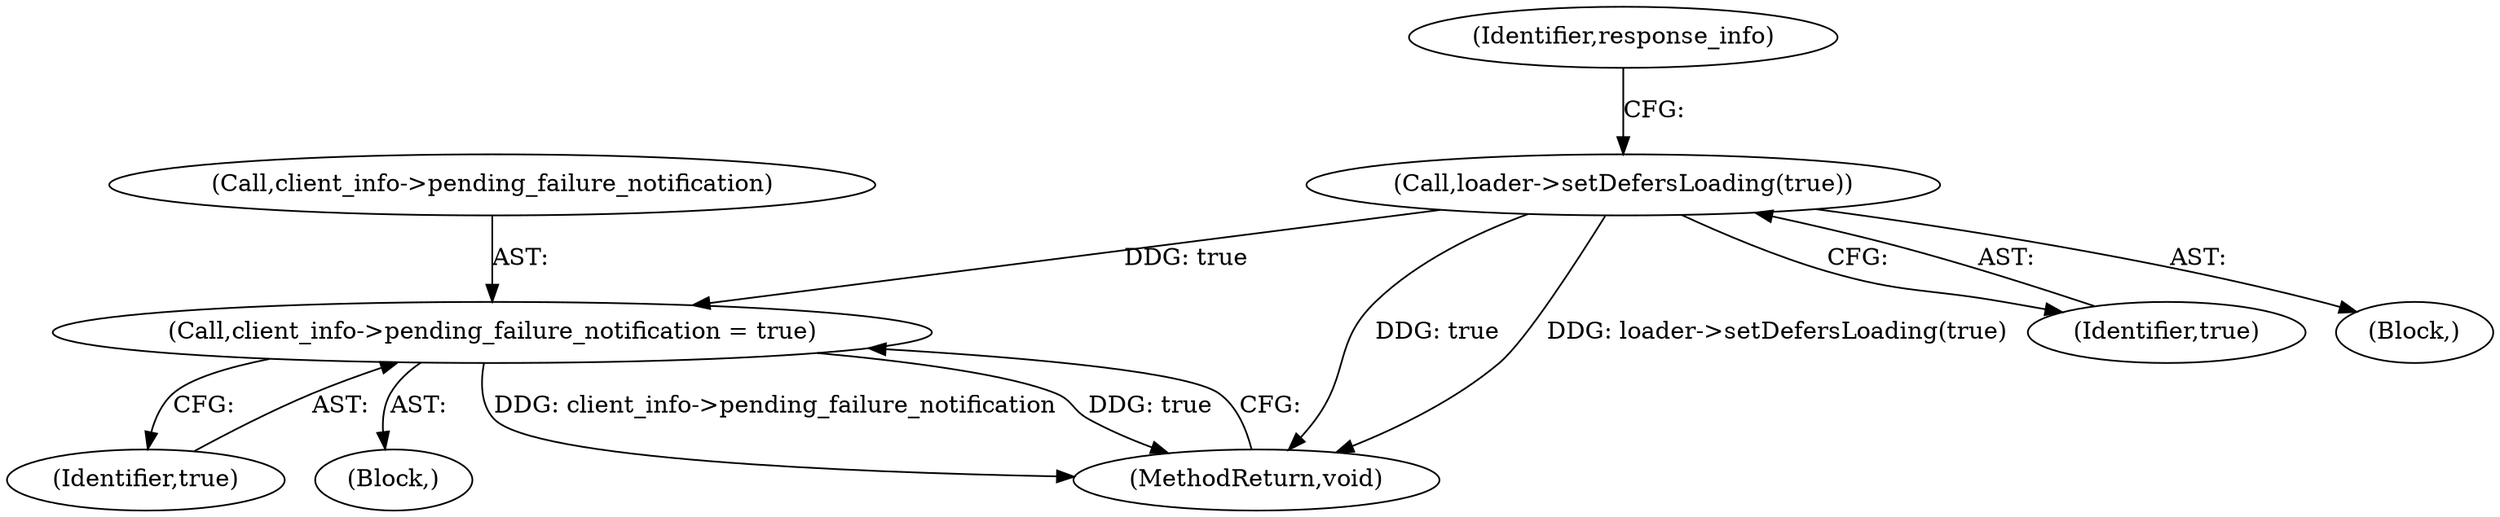 digraph "0_Chrome_ea3d1d84be3d6f97bf50e76511c9e26af6895533_45@pointer" {
"1000267" [label="(Call,client_info->pending_failure_notification = true)"];
"1000205" [label="(Call,loader->setDefersLoading(true))"];
"1000268" [label="(Call,client_info->pending_failure_notification)"];
"1000271" [label="(Identifier,true)"];
"1000206" [label="(Identifier,true)"];
"1000266" [label="(Block,)"];
"1000272" [label="(MethodReturn,void)"];
"1000209" [label="(Identifier,response_info)"];
"1000205" [label="(Call,loader->setDefersLoading(true))"];
"1000103" [label="(Block,)"];
"1000267" [label="(Call,client_info->pending_failure_notification = true)"];
"1000267" -> "1000266"  [label="AST: "];
"1000267" -> "1000271"  [label="CFG: "];
"1000268" -> "1000267"  [label="AST: "];
"1000271" -> "1000267"  [label="AST: "];
"1000272" -> "1000267"  [label="CFG: "];
"1000267" -> "1000272"  [label="DDG: client_info->pending_failure_notification"];
"1000267" -> "1000272"  [label="DDG: true"];
"1000205" -> "1000267"  [label="DDG: true"];
"1000205" -> "1000103"  [label="AST: "];
"1000205" -> "1000206"  [label="CFG: "];
"1000206" -> "1000205"  [label="AST: "];
"1000209" -> "1000205"  [label="CFG: "];
"1000205" -> "1000272"  [label="DDG: true"];
"1000205" -> "1000272"  [label="DDG: loader->setDefersLoading(true)"];
}
